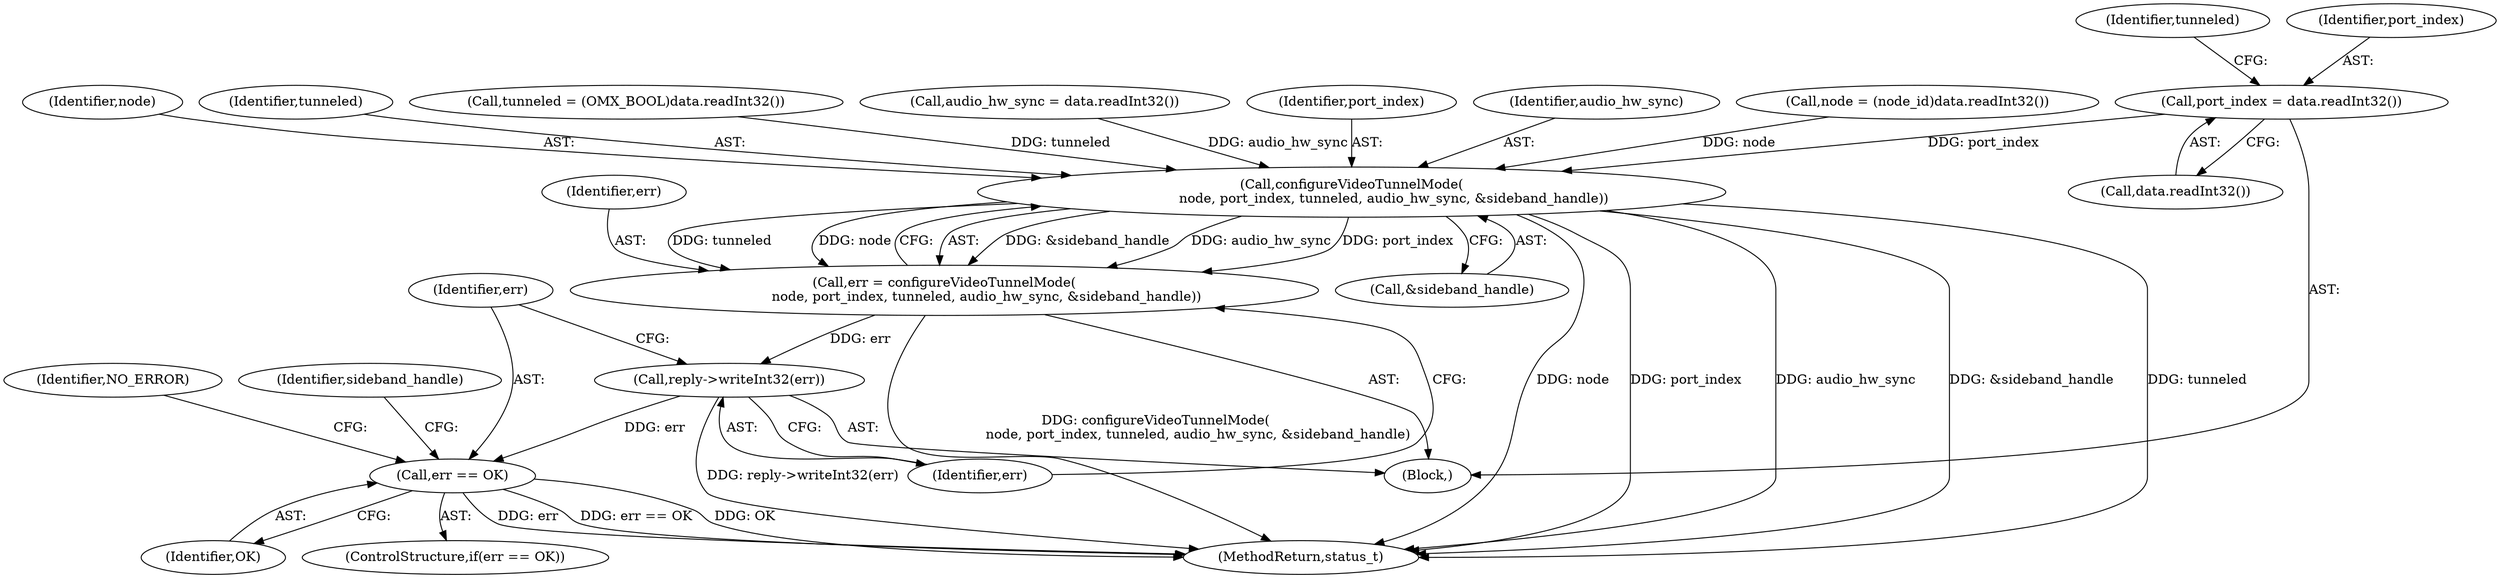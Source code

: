 digraph "0_Android_295c883fe3105b19bcd0f9e07d54c6b589fc5bff@API" {
"1000905" [label="(Call,port_index = data.readInt32())"];
"1000925" [label="(Call,configureVideoTunnelMode(\n                    node, port_index, tunneled, audio_hw_sync, &sideband_handle))"];
"1000923" [label="(Call,err = configureVideoTunnelMode(\n                    node, port_index, tunneled, audio_hw_sync, &sideband_handle))"];
"1000932" [label="(Call,reply->writeInt32(err))"];
"1000935" [label="(Call,err == OK)"];
"1000930" [label="(Call,&sideband_handle)"];
"1000926" [label="(Identifier,node)"];
"1000942" [label="(Identifier,NO_ERROR)"];
"1000907" [label="(Call,data.readInt32())"];
"1000923" [label="(Call,err = configureVideoTunnelMode(\n                    node, port_index, tunneled, audio_hw_sync, &sideband_handle))"];
"1000910" [label="(Identifier,tunneled)"];
"1000925" [label="(Call,configureVideoTunnelMode(\n                    node, port_index, tunneled, audio_hw_sync, &sideband_handle))"];
"1000924" [label="(Identifier,err)"];
"1001214" [label="(MethodReturn,status_t)"];
"1000932" [label="(Call,reply->writeInt32(err))"];
"1000937" [label="(Identifier,OK)"];
"1000928" [label="(Identifier,tunneled)"];
"1000940" [label="(Identifier,sideband_handle)"];
"1000909" [label="(Call,tunneled = (OMX_BOOL)data.readInt32())"];
"1000905" [label="(Call,port_index = data.readInt32())"];
"1000915" [label="(Call,audio_hw_sync = data.readInt32())"];
"1000906" [label="(Identifier,port_index)"];
"1000893" [label="(Block,)"];
"1000934" [label="(ControlStructure,if(err == OK))"];
"1000936" [label="(Identifier,err)"];
"1000935" [label="(Call,err == OK)"];
"1000927" [label="(Identifier,port_index)"];
"1000929" [label="(Identifier,audio_hw_sync)"];
"1000933" [label="(Identifier,err)"];
"1000899" [label="(Call,node = (node_id)data.readInt32())"];
"1000905" -> "1000893"  [label="AST: "];
"1000905" -> "1000907"  [label="CFG: "];
"1000906" -> "1000905"  [label="AST: "];
"1000907" -> "1000905"  [label="AST: "];
"1000910" -> "1000905"  [label="CFG: "];
"1000905" -> "1000925"  [label="DDG: port_index"];
"1000925" -> "1000923"  [label="AST: "];
"1000925" -> "1000930"  [label="CFG: "];
"1000926" -> "1000925"  [label="AST: "];
"1000927" -> "1000925"  [label="AST: "];
"1000928" -> "1000925"  [label="AST: "];
"1000929" -> "1000925"  [label="AST: "];
"1000930" -> "1000925"  [label="AST: "];
"1000923" -> "1000925"  [label="CFG: "];
"1000925" -> "1001214"  [label="DDG: node"];
"1000925" -> "1001214"  [label="DDG: port_index"];
"1000925" -> "1001214"  [label="DDG: audio_hw_sync"];
"1000925" -> "1001214"  [label="DDG: &sideband_handle"];
"1000925" -> "1001214"  [label="DDG: tunneled"];
"1000925" -> "1000923"  [label="DDG: &sideband_handle"];
"1000925" -> "1000923"  [label="DDG: audio_hw_sync"];
"1000925" -> "1000923"  [label="DDG: port_index"];
"1000925" -> "1000923"  [label="DDG: tunneled"];
"1000925" -> "1000923"  [label="DDG: node"];
"1000899" -> "1000925"  [label="DDG: node"];
"1000909" -> "1000925"  [label="DDG: tunneled"];
"1000915" -> "1000925"  [label="DDG: audio_hw_sync"];
"1000923" -> "1000893"  [label="AST: "];
"1000924" -> "1000923"  [label="AST: "];
"1000933" -> "1000923"  [label="CFG: "];
"1000923" -> "1001214"  [label="DDG: configureVideoTunnelMode(\n                    node, port_index, tunneled, audio_hw_sync, &sideband_handle)"];
"1000923" -> "1000932"  [label="DDG: err"];
"1000932" -> "1000893"  [label="AST: "];
"1000932" -> "1000933"  [label="CFG: "];
"1000933" -> "1000932"  [label="AST: "];
"1000936" -> "1000932"  [label="CFG: "];
"1000932" -> "1001214"  [label="DDG: reply->writeInt32(err)"];
"1000932" -> "1000935"  [label="DDG: err"];
"1000935" -> "1000934"  [label="AST: "];
"1000935" -> "1000937"  [label="CFG: "];
"1000936" -> "1000935"  [label="AST: "];
"1000937" -> "1000935"  [label="AST: "];
"1000940" -> "1000935"  [label="CFG: "];
"1000942" -> "1000935"  [label="CFG: "];
"1000935" -> "1001214"  [label="DDG: err"];
"1000935" -> "1001214"  [label="DDG: err == OK"];
"1000935" -> "1001214"  [label="DDG: OK"];
}
